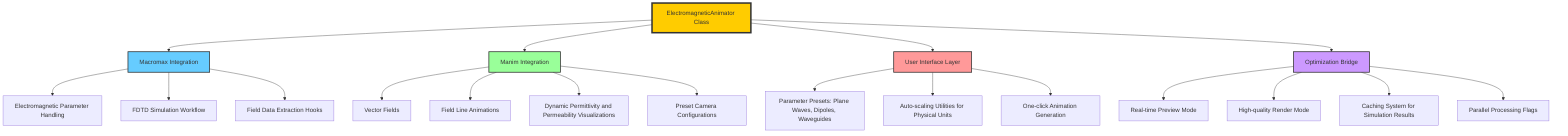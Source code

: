 graph TD
    A[ElectromagneticAnimator Class] --> B[Macromax Integration]
    A --> C[Manim Integration]
    A --> D[User Interface Layer]
    A --> E[Optimization Bridge]

    B --> B1[Electromagnetic Parameter Handling]
    B --> B2[FDTD Simulation Workflow]
    B --> B3[Field Data Extraction Hooks]

    C --> C1[Vector Fields]
    C --> C2[Field Line Animations]
    C --> C3[Dynamic Permittivity and Permeability Visualizations]
    C --> C4[Preset Camera Configurations]

    D --> D1[Parameter Presets: Plane Waves, Dipoles, Waveguides]
    D --> D2[Auto-scaling Utilities for Physical Units]
    D --> D3[One-click Animation Generation]

    E --> E1[Real-time Preview Mode]
    E --> E2[High-quality Render Mode]
    E --> E3[Caching System for Simulation Results]
    E --> E4[Parallel Processing Flags]

    style A fill:#ffcc00,stroke:#333,stroke-width:4px
    style B fill:#66ccff,stroke:#333,stroke-width:2px
    style C fill:#99ff99,stroke:#333,stroke-width:2px
    style D fill:#ff9999,stroke:#333,stroke-width:2px
    style E fill:#cc99ff,stroke:#333,stroke-width:2px